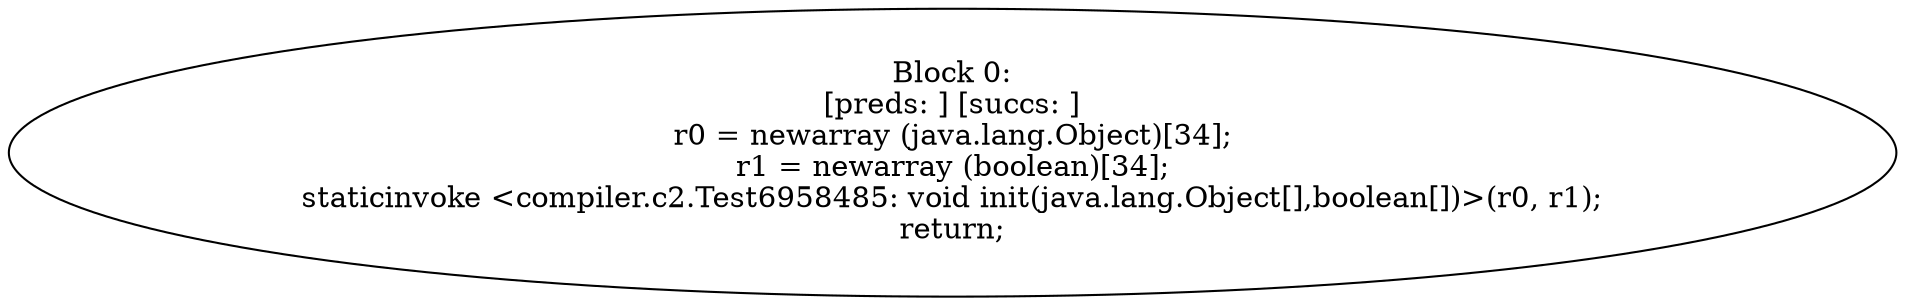digraph "unitGraph" {
    "Block 0:
[preds: ] [succs: ]
r0 = newarray (java.lang.Object)[34];
r1 = newarray (boolean)[34];
staticinvoke <compiler.c2.Test6958485: void init(java.lang.Object[],boolean[])>(r0, r1);
return;
"
}
